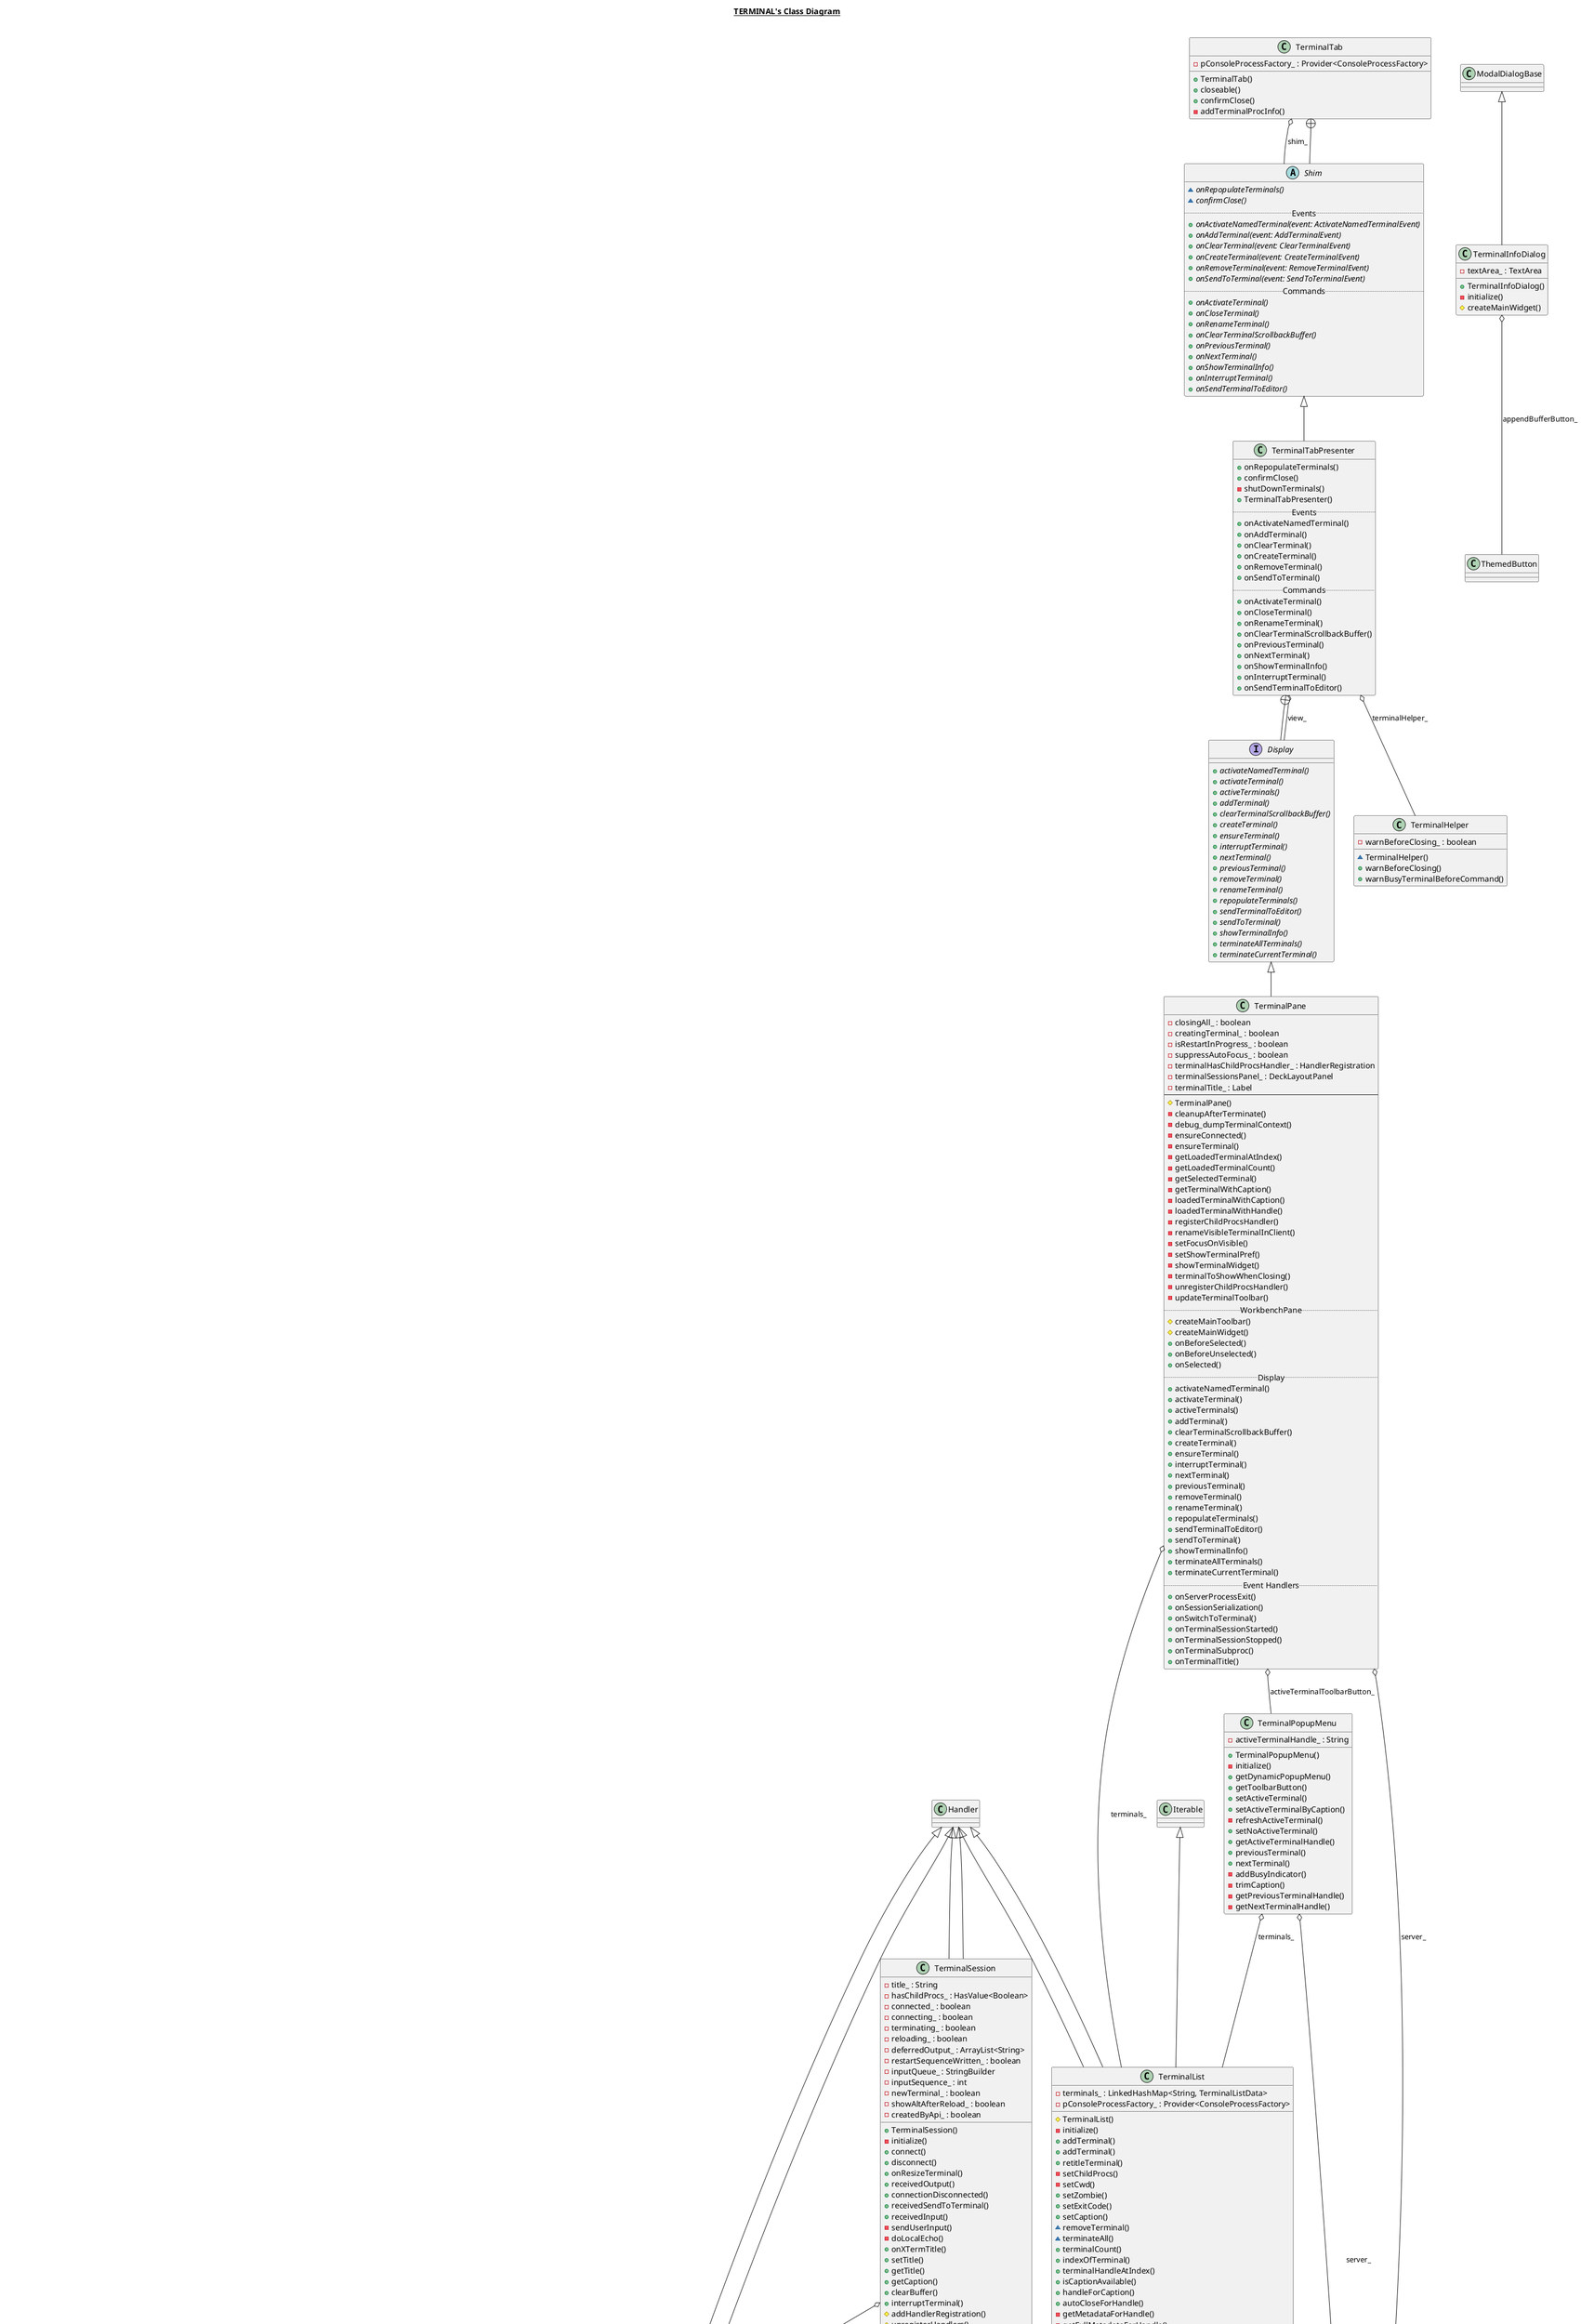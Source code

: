 @startuml

title __TERMINAL's Class Diagram__\n

class TerminalDiagnostics {
   - diagnostic_ : StringBuilder
   + log()
   + getLog()
   + resetLog()
}

class TerminalHelper {
   - warnBeforeClosing_ : boolean
   ~ TerminalHelper()
   + warnBeforeClosing()
   + warnBusyTerminalBeforeCommand()
}

class TerminalInfoDialog {
   - textArea_ : TextArea
   + TerminalInfoDialog()
   - initialize()
   # createMainWidget()
}

class TerminalList {
   - terminals_ : LinkedHashMap<String, TerminalListData>
   - pConsoleProcessFactory_ : Provider<ConsoleProcessFactory>
   # TerminalList()
   - initialize()
   + addTerminal()
   + addTerminal()
   + retitleTerminal()
   - setChildProcs()
   - setCwd()
   + setZombie()
   + setExitCode()
   + setCaption()
   ~ removeTerminal()
   ~ terminateAll()
   + terminalCount()
   + indexOfTerminal()
   + terminalHandleAtIndex()
   + isCaptionAvailable()
   + handleForCaption()
   + autoCloseForHandle()
   - getMetadataForHandle()
   - getFullMetadataForHandle()
   + createNewTerminal()
   + reconnectTerminal()
   + getCaption()
   + getHasSubprocs()
   + haveSubprocs()
   - startTerminal()
   - updateTerminalBusyStatus()
   + iterator()
   + onTerminalSubprocs()
   + onTerminalCwd()
   + debug_dumpTerminalList()
}

class TerminalListData {
   - sessionCreated_ : boolean
   + TerminalListData()
   + getCPI()
   + setSessionCreated()
   + getSessionCreated()
}

class TerminalLocalEcho {
   {static} - ANSI_CTRL_PATTERN : Pattern
   - stopEchoPause_ : long
   - writer_ : Consumer<String>
   - localEcho_ : LinkedList<String>
   + TerminalLocalEcho()
   + echo()
   + isEmpty()
   + write()
   - outputNonEchoed()
   + clear()
   + pause()
   + paused()
   + getDiagnostics()
   + resetDiagnostics()
}

class TerminalPane {
   - closingAll_ : boolean
   - creatingTerminal_ : boolean
   - isRestartInProgress_ : boolean
   - suppressAutoFocus_ : boolean
   - terminalHasChildProcsHandler_ : HandlerRegistration
   - terminalSessionsPanel_ : DeckLayoutPanel
   - terminalTitle_ : Label
   ----
   # TerminalPane()
   - cleanupAfterTerminate()
   - debug_dumpTerminalContext()
   - ensureConnected()
   - ensureTerminal()
   - getLoadedTerminalAtIndex()
   - getLoadedTerminalCount()
   - getSelectedTerminal()
   - getTerminalWithCaption()
   - loadedTerminalWithCaption()
   - loadedTerminalWithHandle()
   - registerChildProcsHandler()
   - renameVisibleTerminalInClient()
   - setFocusOnVisible()
   - setShowTerminalPref()
   - showTerminalWidget()
   - terminalToShowWhenClosing()
   - unregisterChildProcsHandler()
   - updateTerminalToolbar()
   .. WorkbenchPane ..
   # createMainToolbar()
   # createMainWidget()
   + onBeforeSelected()
   + onBeforeUnselected()
   + onSelected()
   .. Display ..
   + activateNamedTerminal()
   + activateTerminal()
   + activeTerminals()
   + addTerminal()
   + clearTerminalScrollbackBuffer()
   + createTerminal()
   + ensureTerminal()
   + interruptTerminal()
   + nextTerminal()
   + previousTerminal()
   + removeTerminal()
   + renameTerminal()
   + repopulateTerminals()
   + sendTerminalToEditor()
   + sendToTerminal()
   + showTerminalInfo()
   + terminateAllTerminals()
   + terminateCurrentTerminal()
   .. Event Handlers ..
   + onServerProcessExit()
   + onSessionSerialization()
   + onSwitchToTerminal()
   + onTerminalSessionStarted()
   + onTerminalSessionStopped()
   + onTerminalSubproc()
   + onTerminalTitle()
}

class TerminalPopupMenu {
   - activeTerminalHandle_ : String
   + TerminalPopupMenu()
   - initialize()
   + getDynamicPopupMenu()
   + getToolbarButton()
   + setActiveTerminal()
   + setActiveTerminalByCaption()
   - refreshActiveTerminal()
   + setNoActiveTerminal()
   + getActiveTerminalHandle()
   + previousTerminal()
   + nextTerminal()
   - addBusyIndicator()
   - trimCaption()
   - getPreviousTerminalHandle()
   - getNextTerminalHandle()
}

class TerminalSession {
   - title_ : String
   - hasChildProcs_ : HasValue<Boolean>
   - connected_ : boolean
   - connecting_ : boolean
   - terminating_ : boolean
   - reloading_ : boolean
   - deferredOutput_ : ArrayList<String>
   - restartSequenceWritten_ : boolean
   - inputQueue_ : StringBuilder
   - inputSequence_ : int
   - newTerminal_ : boolean
   - showAltAfterReload_ : boolean
   - createdByApi_ : boolean
   + TerminalSession()
   - initialize()
   + connect()
   + disconnect()
   + onResizeTerminal()
   + receivedOutput()
   + connectionDisconnected()
   + receivedSendToTerminal()
   + receivedInput()
   - sendUserInput()
   - doLocalEcho()
   + onXTermTitle()
   + setTitle()
   + getTitle()
   + getCaption()
   + clearBuffer()
   + interruptTerminal()
   # addHandlerRegistration()
   # unregisterHandlers()
   # writeError()
   # onLoad()
   # onDetach()
   + setVisible()
   + getHandle()
   + getHasChildProcs()
   + setHasChildProcs()
   + addHasChildProcsChangeHandler()
   + terminate()
   - cleanupAfterTerminate()
   + onSessionSerialization()
   + isConnected()
   # terminalReady()
   - shellSupportsReload()
   - fetchNextChunk()
   + showZombieMessage()
   + writeRestartSequence()
   - setNewTerminal()
   + getProcInfo()
   + getBuffer()
   + getSocket()
}

class TerminalSessionSocket {
   - terminalInputHandler_ : HandlerRegistration
   {static} - PASSWORD_REGEX : String
   {static} + PASSWORD_PATTERN : Pattern
   - keepAliveTimer_ : Timer
   - webSocketPingInterval_ : int
   - connectWebSocketTimer_ : Timer
   - webSocketConnectTimeout_ : int
   + TerminalSessionSocket()
   + connect()
   - switchToRPC()
   + dispatchInput()
   + dispatchOutput()
   + onTerminalDataInput()
   + onConsoleOutput()
   - addHandlerRegistration()
   + unregisterHandlers()
   + disconnect()
   + resetDiagnostics()
   + getConnectionDiagnostics()
   + getLocalEchoDiagnostics()
   - diagnosticError()
   + getTypingLagMsg()
   - receivedKeepAlive()
}

interface Session {
   {abstract} + receivedInput()
   {abstract} + receivedOutput()
   {abstract} + connectionDisconnected()
}

interface ConnectCallback {
   {abstract} + onConnected()
   {abstract} + onError()
}

class InputEchoTimeMonitor {
   - pending_ : LinkedList<InputDatapoint>
   - accumulatedPoints_ : long
   - accumulatedTime_ : long
   ~ InputEchoTimeMonitor()
   ~ inputReceived()
   ~ outputReceived()
   ~ average()
   ~ averageTimeMsg()
}

class InputDatapoint {
   - input_ : String
   - duration_ : long
   ~ InputDatapoint()
   ~ matches()
   ~ duration()
}

class TerminalSocketPacket {
   {static} - keepAlivePrefix : String
   {static} - textPrefix : String
   {static} + textPacket()
   {static} + keepAlivePacket()
   {static} + isKeepAlive()
   {static} + getMessage()
}

class TerminalTab {
   - pConsoleProcessFactory_ : Provider<ConsoleProcessFactory>
   + TerminalTab()
   + closeable()
   + confirmClose()
   - addTerminalProcInfo()
}

abstract class Shim {
   {abstract} ~ onRepopulateTerminals()
   {abstract} ~ confirmClose()
   .. Events ..
   + {abstract} onActivateNamedTerminal(event: ActivateNamedTerminalEvent)
   + {abstract} onAddTerminal(event: AddTerminalEvent)
   + {abstract} onClearTerminal(event: ClearTerminalEvent)
   + {abstract} onCreateTerminal(event: CreateTerminalEvent)
   + {abstract} onRemoveTerminal(event: RemoveTerminalEvent)
   + {abstract} onSendToTerminal(event: SendToTerminalEvent)
   .. Commands ..
   {abstract} + onActivateTerminal()
   {abstract} + onCloseTerminal()
   {abstract} + onRenameTerminal()
   {abstract} + onClearTerminalScrollbackBuffer()
   {abstract} + onPreviousTerminal()
   {abstract} + onNextTerminal()
   {abstract} + onShowTerminalInfo()
   {abstract} + onInterruptTerminal()
   {abstract} + onSendTerminalToEditor()
}

class TerminalTabPresenter {
   + onRepopulateTerminals()
   + confirmClose()
   - shutDownTerminals()
   + TerminalTabPresenter()
   .. Events ..
   + onActivateNamedTerminal()
   + onAddTerminal()
   + onClearTerminal()
   + onCreateTerminal()
   + onRemoveTerminal()
   + onSendToTerminal()
   .. Commands ..
   + onActivateTerminal()
   + onCloseTerminal()
   + onRenameTerminal()
   + onClearTerminalScrollbackBuffer()
   + onPreviousTerminal()
   + onNextTerminal()
   + onShowTerminalInfo()
   + onInterruptTerminal()
   + onSendTerminalToEditor()
}

interface Display {
   {abstract} + activateNamedTerminal()
   {abstract} + activateTerminal()
   {abstract} + activeTerminals()
   {abstract} + addTerminal()
   {abstract} + clearTerminalScrollbackBuffer()
   {abstract} + createTerminal()
   {abstract} + ensureTerminal()
   {abstract} + interruptTerminal()
   {abstract} + nextTerminal()
   {abstract} + previousTerminal()
   {abstract} + removeTerminal()
   {abstract} + renameTerminal()
   {abstract} + repopulateTerminals()
   {abstract} + sendTerminalToEditor()
   {abstract} + sendToTerminal()
   {abstract} + showTerminalInfo()
   {abstract} + terminateAllTerminals()
   {abstract} + terminateCurrentTerminal()
}

TerminalInfoDialog -up-|> ModalDialogBase
TerminalInfoDialog o-- ThemedButton : appendBufferButton_
TerminalList -up-|> Iterable
TerminalList -up-|> Handler
TerminalList -up-|> Handler
TerminalList +-down- TerminalListData
TerminalListData o-- ConsoleProcessInfo : cpi_
TerminalLocalEcho o-- TerminalDiagnostics : diagnostic_
TerminalPane -up-|> Display
TerminalPane o-- TerminalPopupMenu : activeTerminalToolbarButton_
TerminalPane o-- TerminalList : terminals_
TerminalPane o-- WorkbenchServerOperations : server_
TerminalPopupMenu o-- TerminalList : terminals_
TerminalPopupMenu o-- WorkbenchServerOperations : server_
TerminalSession -up-|> Session
TerminalSession -up-|> Handler
TerminalSession -up-|> Handler
TerminalSession -up-|> XTermWidget
TerminalSession o-- HandlerRegistrations : registrations_
TerminalSession o-- TerminalSessionSocket : socket_
TerminalSession o-- ConsoleProcess : consoleProcess_
TerminalSession o-- ConsoleProcessInfo : procInfo_
TerminalSession o-- WorkbenchServerOperations : server_
TerminalSession o-- SessionInfo : sessionInfo_
TerminalSessionSocket -up-|> Handler
TerminalSessionSocket -up-|> Handler
TerminalSessionSocket o-- HandlerRegistrations : registrations_
TerminalSessionSocket o-- Session : session_
TerminalSessionSocket o-- XTermWidget : xterm_
TerminalSessionSocket o-- ConsoleProcess : consoleProcess_
TerminalSessionSocket o-- ConnectCallback : connectCallback_
TerminalSessionSocket o-- InputEchoTimeMonitor : inputEchoTiming_
TerminalSessionSocket o-- Websocket : socket_
TerminalSessionSocket o-- TerminalLocalEcho : localEcho_
TerminalSessionSocket o-- TerminalDiagnostics : diagnostic_
TerminalSessionSocket +-down- Session
TerminalSessionSocket +-down- ConnectCallback
TerminalSessionSocket +-down- InputEchoTimeMonitor
TerminalSessionSocket --> TerminalSocketPacket : <<use>>
InputEchoTimeMonitor +-down- InputDatapoint
InputDatapoint o-- Stopwatch : stopWatch_
TerminalTab o-- Shim : shim_
TerminalTab +-down- Shim
Shim <|-- TerminalTabPresenter
TerminalTabPresenter o-- Display : view_
TerminalTabPresenter o-- TerminalHelper : terminalHelper_
TerminalTabPresenter +-down- Display

right footer

PlantUML diagram generated by SketchIt! (https://bitbucket.org/pmesmeur/sketch.it)
For more information about this tool, please contact philippe.mesmeur@gmail.com
endfooter

@enduml
